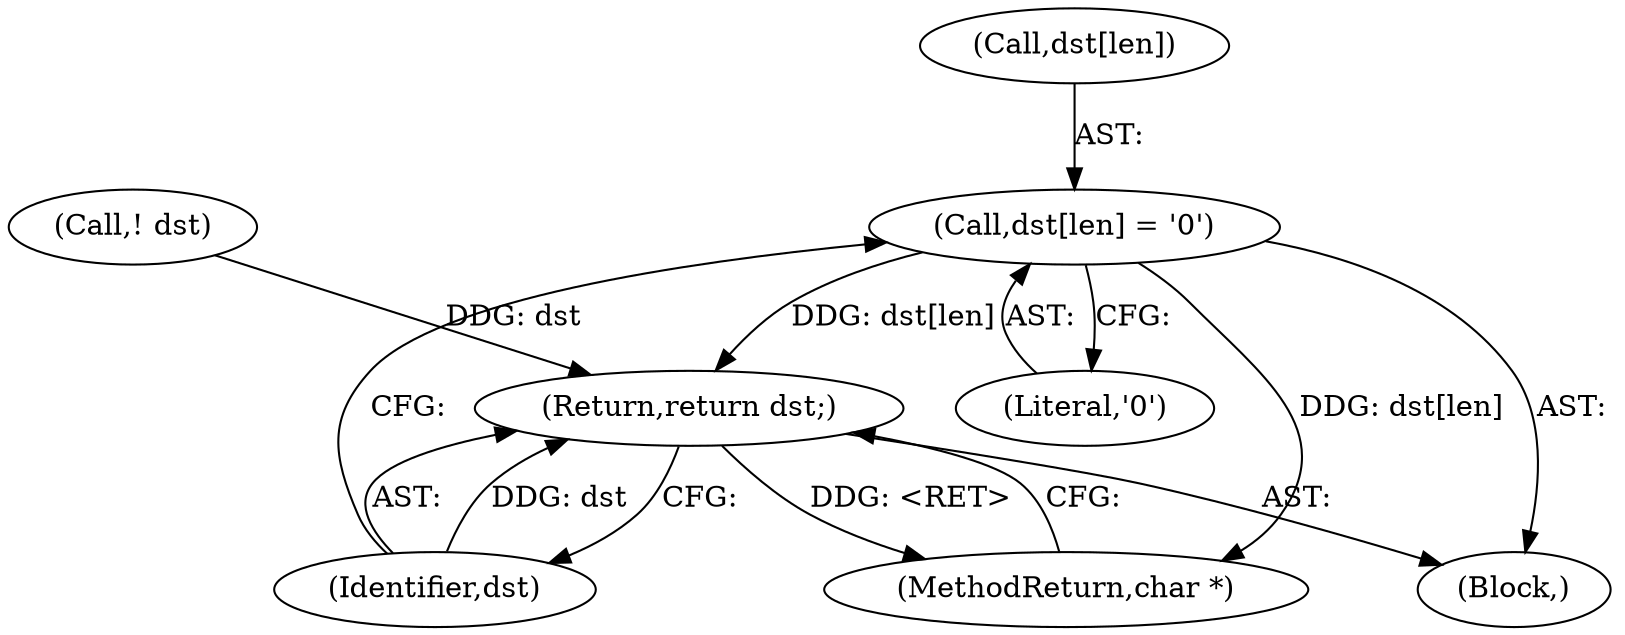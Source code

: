 digraph "0_samba_0454b95657846fcecf0f51b6f1194faac02518bd@array" {
"1000163" [label="(Call,dst[len] = '\0')"];
"1000168" [label="(Return,return dst;)"];
"1000163" [label="(Call,dst[len] = '\0')"];
"1000164" [label="(Call,dst[len])"];
"1000170" [label="(MethodReturn,char *)"];
"1000156" [label="(Call,! dst)"];
"1000167" [label="(Literal,'\0')"];
"1000104" [label="(Block,)"];
"1000168" [label="(Return,return dst;)"];
"1000169" [label="(Identifier,dst)"];
"1000163" -> "1000104"  [label="AST: "];
"1000163" -> "1000167"  [label="CFG: "];
"1000164" -> "1000163"  [label="AST: "];
"1000167" -> "1000163"  [label="AST: "];
"1000169" -> "1000163"  [label="CFG: "];
"1000163" -> "1000170"  [label="DDG: dst[len]"];
"1000163" -> "1000168"  [label="DDG: dst[len]"];
"1000168" -> "1000104"  [label="AST: "];
"1000168" -> "1000169"  [label="CFG: "];
"1000169" -> "1000168"  [label="AST: "];
"1000170" -> "1000168"  [label="CFG: "];
"1000168" -> "1000170"  [label="DDG: <RET>"];
"1000169" -> "1000168"  [label="DDG: dst"];
"1000156" -> "1000168"  [label="DDG: dst"];
}
